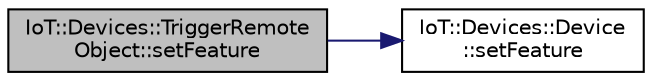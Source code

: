 digraph "IoT::Devices::TriggerRemoteObject::setFeature"
{
 // LATEX_PDF_SIZE
  edge [fontname="Helvetica",fontsize="10",labelfontname="Helvetica",labelfontsize="10"];
  node [fontname="Helvetica",fontsize="10",shape=record];
  rankdir="LR";
  Node1 [label="IoT::Devices::TriggerRemote\lObject::setFeature",height=0.2,width=0.4,color="black", fillcolor="grey75", style="filled", fontcolor="black",tooltip="Returns the TypeId of the class."];
  Node1 -> Node2 [color="midnightblue",fontsize="10",style="solid",fontname="Helvetica"];
  Node2 [label="IoT::Devices::Device\l::setFeature",height=0.2,width=0.4,color="black", fillcolor="white", style="filled",URL="$classIoT_1_1Devices_1_1Device.html#ad35e41cae5da4af70019d211182a7d57",tooltip=" "];
}
